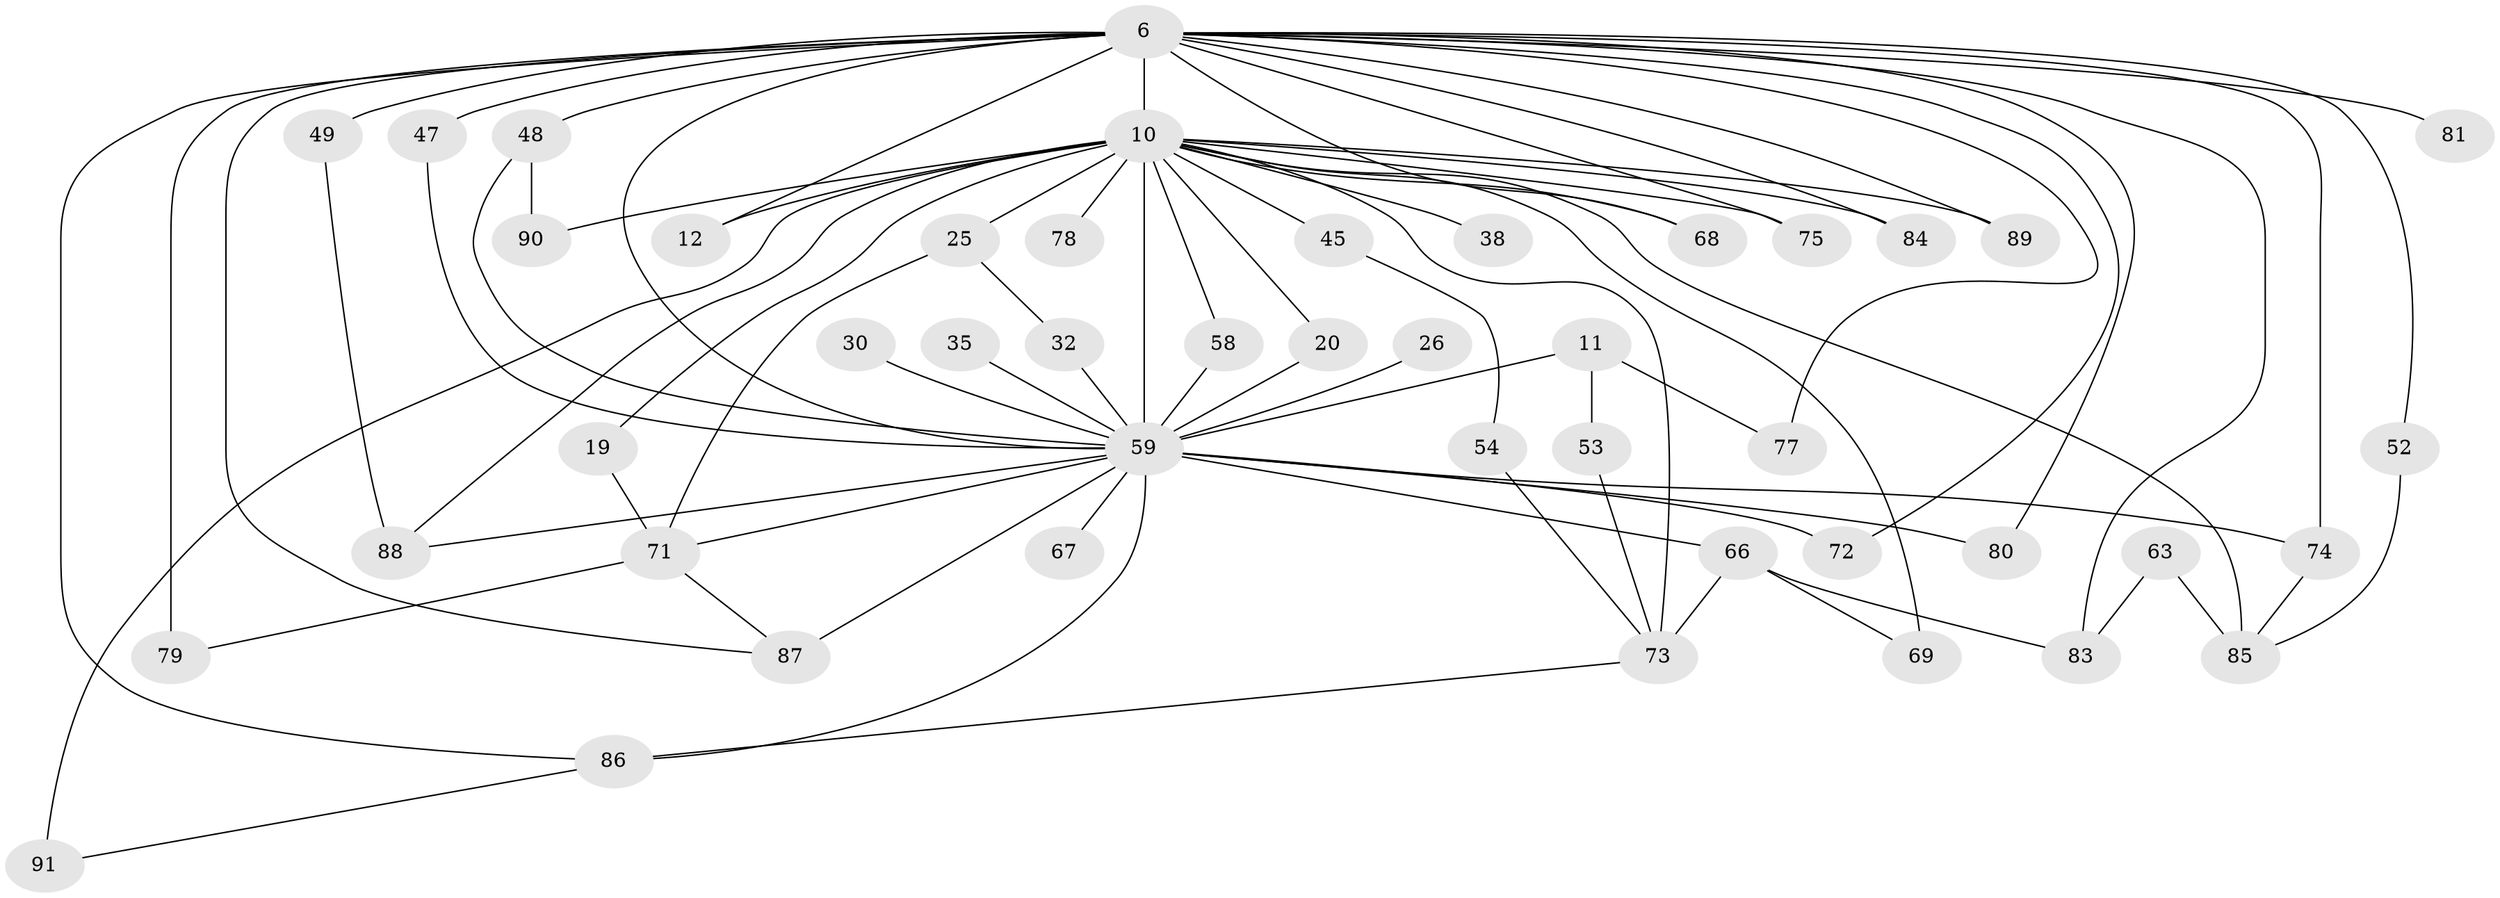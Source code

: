 // original degree distribution, {19: 0.01098901098901099, 20: 0.01098901098901099, 18: 0.02197802197802198, 17: 0.03296703296703297, 15: 0.01098901098901099, 12: 0.01098901098901099, 25: 0.01098901098901099, 5: 0.04395604395604396, 2: 0.4835164835164835, 3: 0.23076923076923078, 11: 0.01098901098901099, 8: 0.02197802197802198, 4: 0.08791208791208792, 6: 0.01098901098901099}
// Generated by graph-tools (version 1.1) at 2025/46/03/09/25 04:46:37]
// undirected, 45 vertices, 78 edges
graph export_dot {
graph [start="1"]
  node [color=gray90,style=filled];
  6 [super="+3+4"];
  10 [super="+8"];
  11;
  12;
  19;
  20;
  25;
  26;
  30;
  32;
  35;
  38;
  45;
  47 [super="+42"];
  48 [super="+31"];
  49;
  52;
  53;
  54;
  58;
  59 [super="+22+44+9"];
  63;
  66 [super="+33+51"];
  67;
  68;
  69 [super="+18"];
  71 [super="+46+40"];
  72;
  73 [super="+28"];
  74 [super="+50+60+65"];
  75 [super="+57"];
  77 [super="+16"];
  78;
  79 [super="+76+24"];
  80;
  81;
  83 [super="+62+70"];
  84;
  85 [super="+55+41"];
  86 [super="+34+43+37"];
  87 [super="+82"];
  88 [super="+56"];
  89 [super="+29+64"];
  90;
  91;
  6 -- 10 [weight=12];
  6 -- 72;
  6 -- 77 [weight=2];
  6 -- 81 [weight=2];
  6 -- 68;
  6 -- 12;
  6 -- 75 [weight=3];
  6 -- 83 [weight=3];
  6 -- 87;
  6 -- 48 [weight=2];
  6 -- 86 [weight=3];
  6 -- 47;
  6 -- 80;
  6 -- 84;
  6 -- 89 [weight=2];
  6 -- 49 [weight=2];
  6 -- 52;
  6 -- 79 [weight=3];
  6 -- 74 [weight=4];
  6 -- 59 [weight=12];
  10 -- 12;
  10 -- 19 [weight=2];
  10 -- 20;
  10 -- 25 [weight=2];
  10 -- 38 [weight=2];
  10 -- 45 [weight=2];
  10 -- 73 [weight=3];
  10 -- 90;
  10 -- 91;
  10 -- 68;
  10 -- 69 [weight=3];
  10 -- 78 [weight=2];
  10 -- 84;
  10 -- 85 [weight=3];
  10 -- 89 [weight=2];
  10 -- 58;
  10 -- 59 [weight=14];
  10 -- 75;
  10 -- 88;
  11 -- 53;
  11 -- 77;
  11 -- 59 [weight=3];
  19 -- 71 [weight=2];
  20 -- 59;
  25 -- 32;
  25 -- 71;
  26 -- 59 [weight=2];
  30 -- 59 [weight=2];
  32 -- 59;
  35 -- 59 [weight=2];
  45 -- 54;
  47 -- 59;
  48 -- 90;
  48 -- 59;
  49 -- 88;
  52 -- 85;
  53 -- 73;
  54 -- 73;
  58 -- 59;
  59 -- 67 [weight=2];
  59 -- 72;
  59 -- 80;
  59 -- 86 [weight=3];
  59 -- 71;
  59 -- 74 [weight=2];
  59 -- 66 [weight=2];
  59 -- 87 [weight=2];
  59 -- 88;
  63 -- 83;
  63 -- 85;
  66 -- 73 [weight=2];
  66 -- 69;
  66 -- 83;
  71 -- 79;
  71 -- 87;
  73 -- 86;
  74 -- 85;
  86 -- 91;
}
